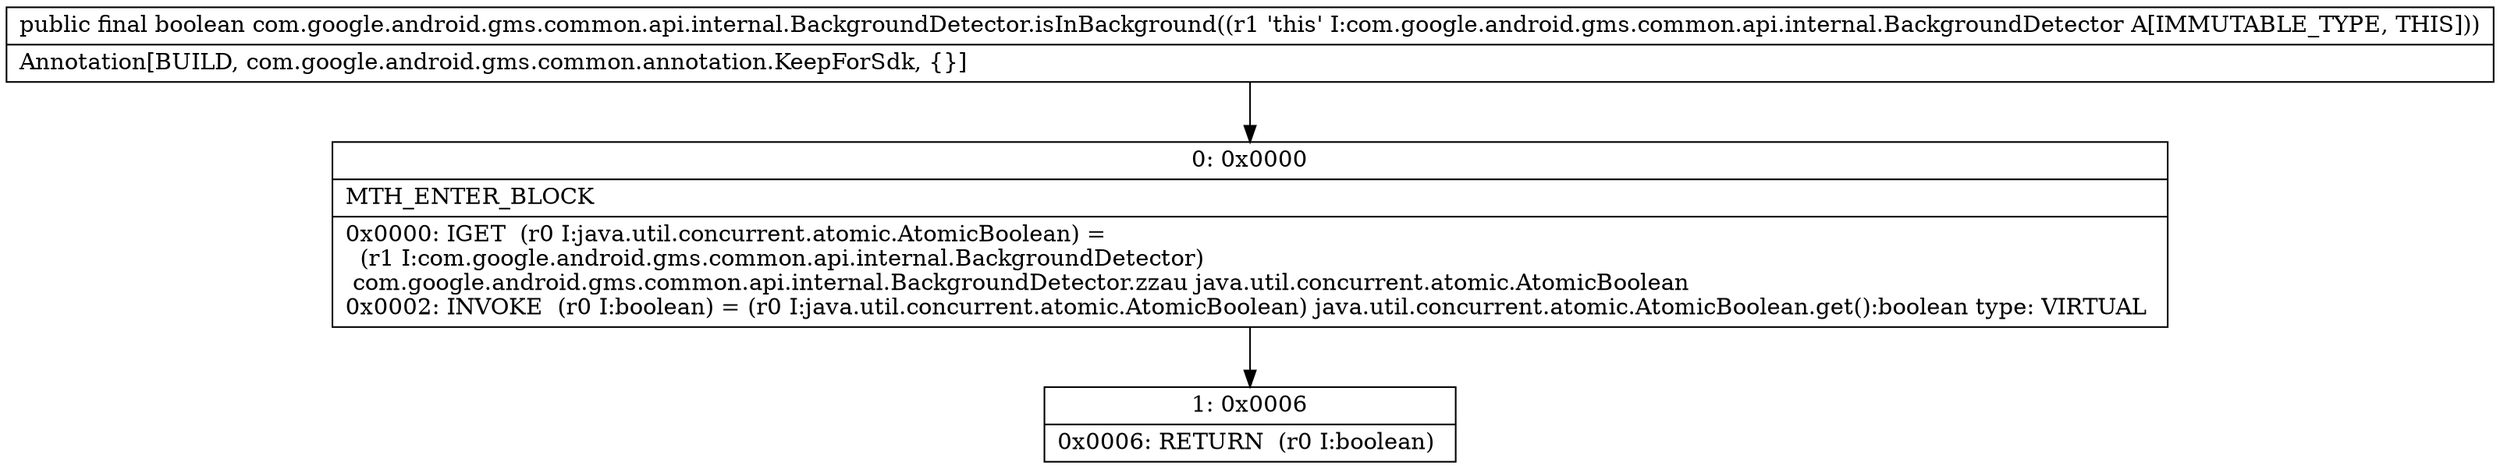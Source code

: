 digraph "CFG forcom.google.android.gms.common.api.internal.BackgroundDetector.isInBackground()Z" {
Node_0 [shape=record,label="{0\:\ 0x0000|MTH_ENTER_BLOCK\l|0x0000: IGET  (r0 I:java.util.concurrent.atomic.AtomicBoolean) = \l  (r1 I:com.google.android.gms.common.api.internal.BackgroundDetector)\l com.google.android.gms.common.api.internal.BackgroundDetector.zzau java.util.concurrent.atomic.AtomicBoolean \l0x0002: INVOKE  (r0 I:boolean) = (r0 I:java.util.concurrent.atomic.AtomicBoolean) java.util.concurrent.atomic.AtomicBoolean.get():boolean type: VIRTUAL \l}"];
Node_1 [shape=record,label="{1\:\ 0x0006|0x0006: RETURN  (r0 I:boolean) \l}"];
MethodNode[shape=record,label="{public final boolean com.google.android.gms.common.api.internal.BackgroundDetector.isInBackground((r1 'this' I:com.google.android.gms.common.api.internal.BackgroundDetector A[IMMUTABLE_TYPE, THIS]))  | Annotation[BUILD, com.google.android.gms.common.annotation.KeepForSdk, \{\}]\l}"];
MethodNode -> Node_0;
Node_0 -> Node_1;
}

